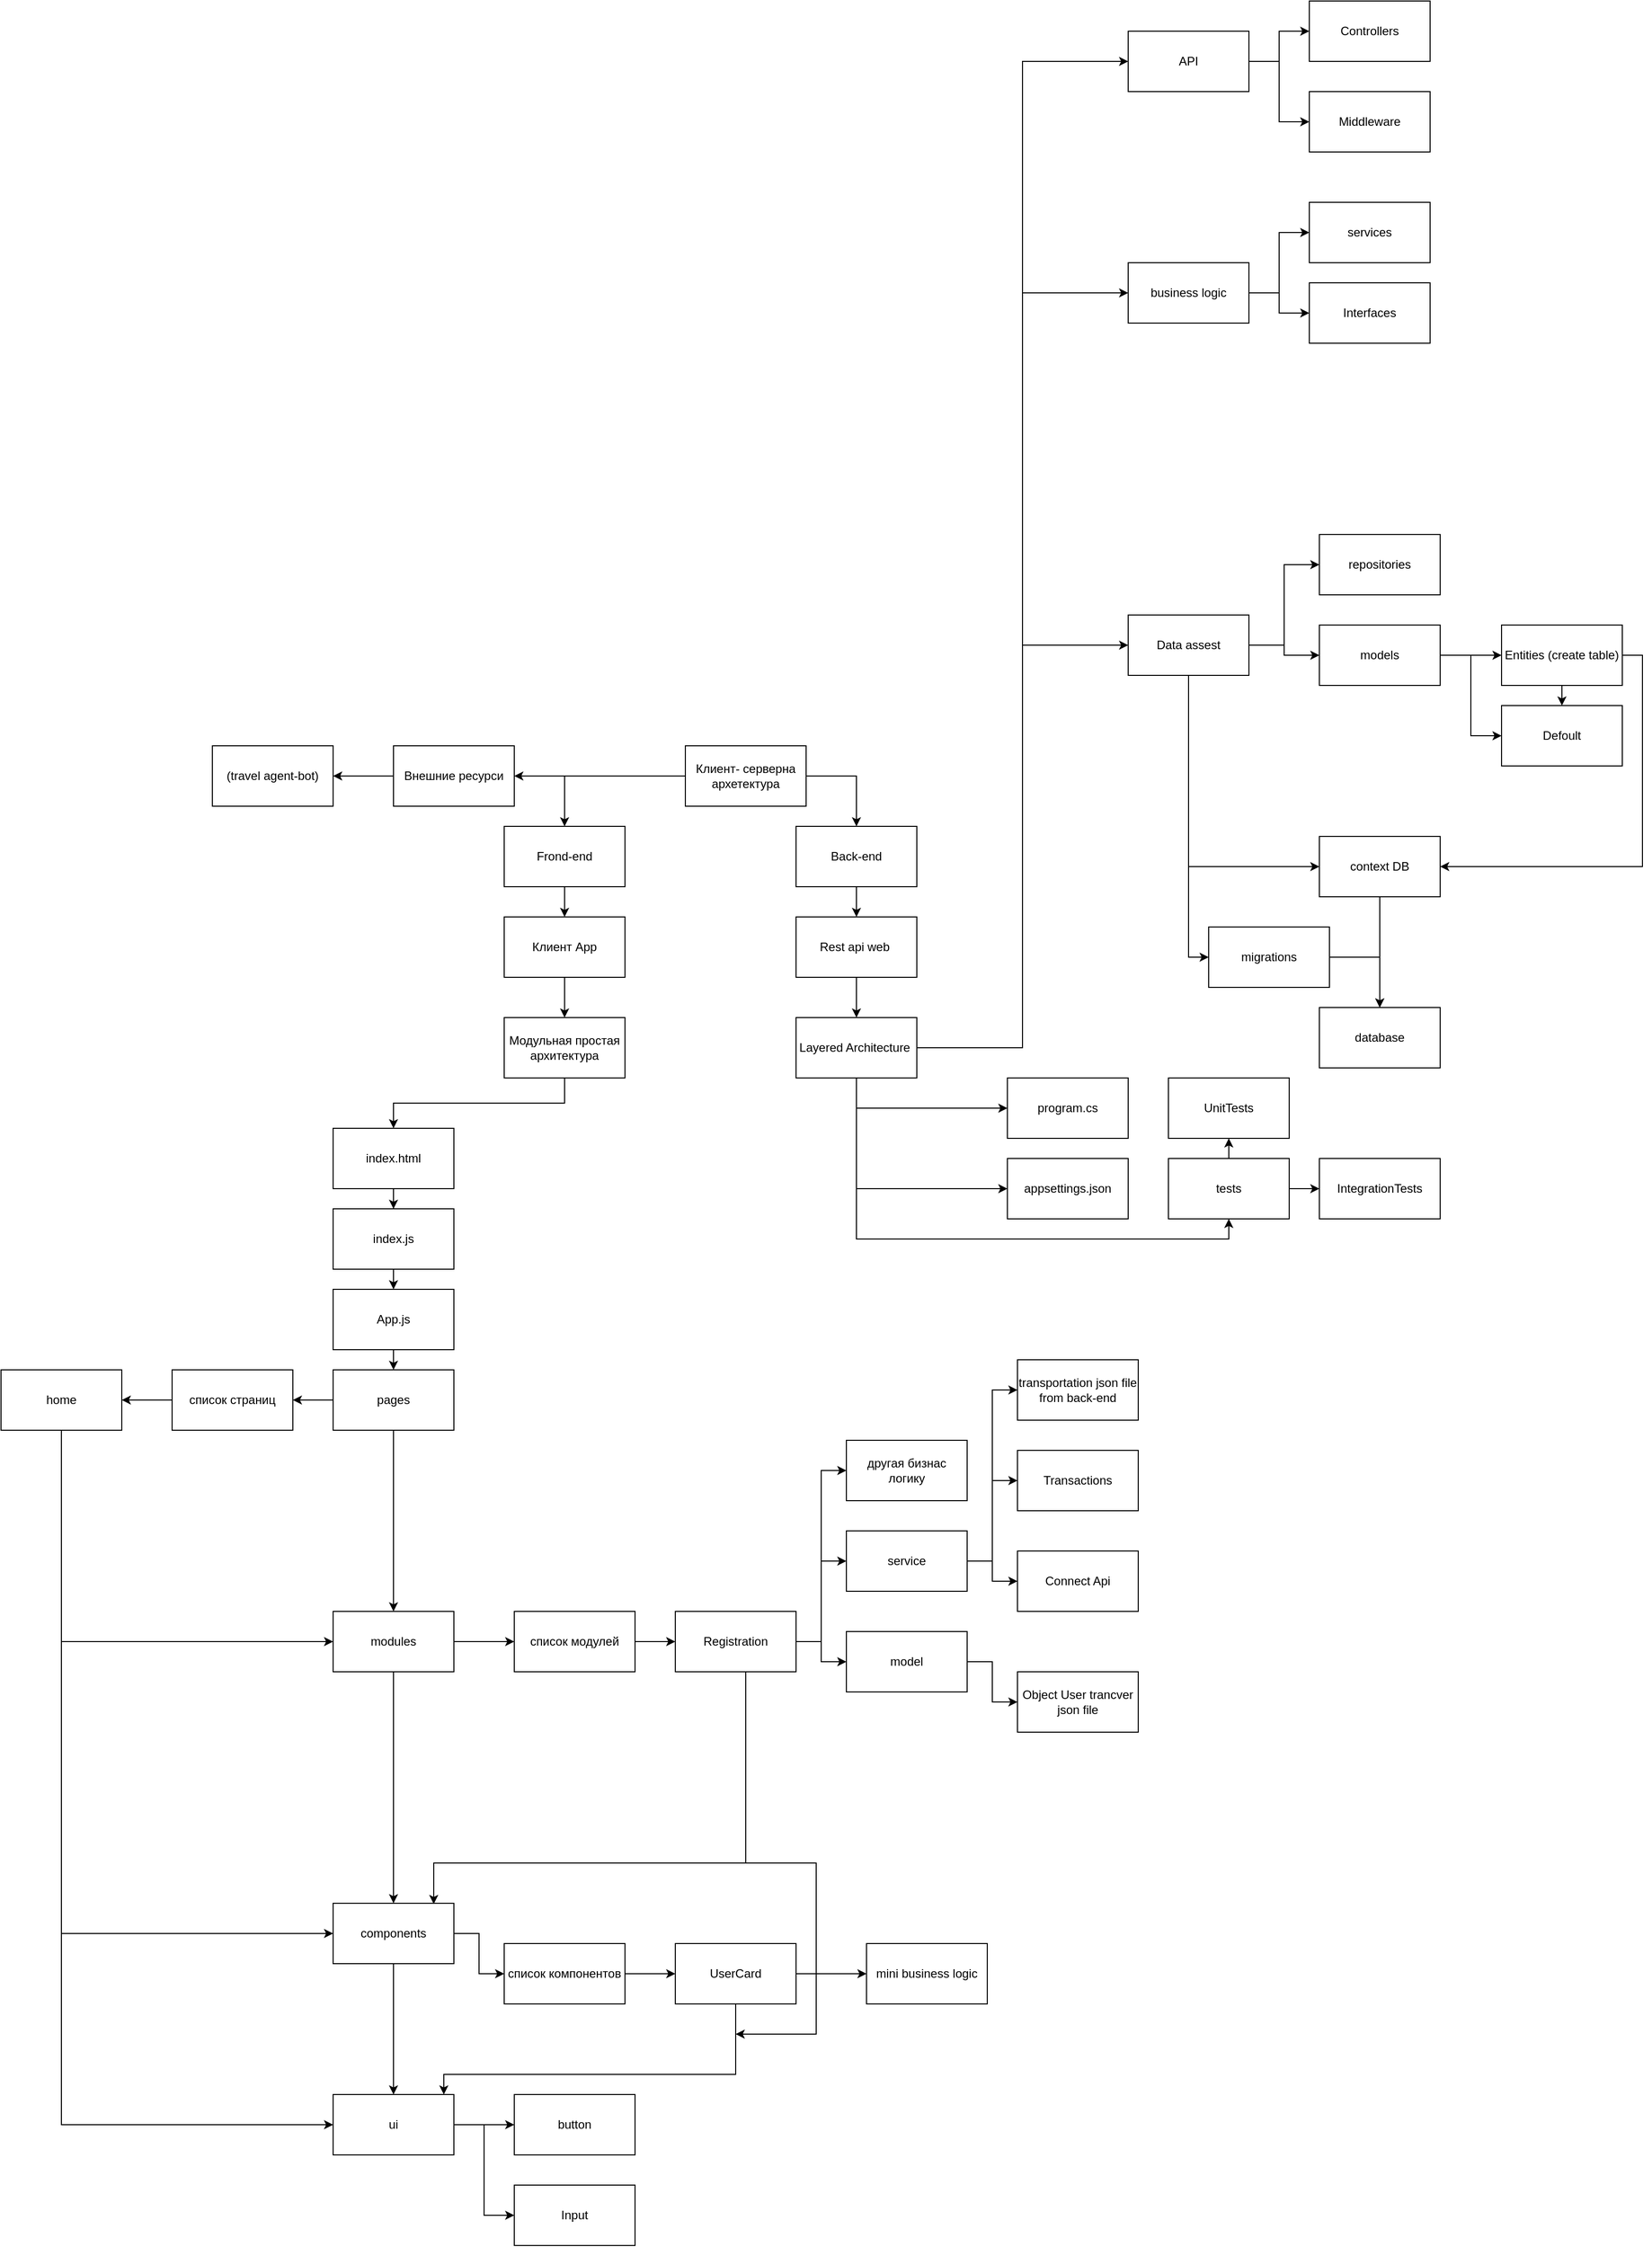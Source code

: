 <mxfile version="27.0.3">
  <diagram name="Страница — 1" id="PVCY0LS5g-dcWNx6X2ie">
    <mxGraphModel dx="2253" dy="1954" grid="1" gridSize="10" guides="1" tooltips="1" connect="1" arrows="1" fold="1" page="1" pageScale="1" pageWidth="827" pageHeight="1169" math="0" shadow="0">
      <root>
        <mxCell id="0" />
        <mxCell id="1" parent="0" />
        <mxCell id="5ihoee1qh7hdA6BE7zUl-5" style="edgeStyle=orthogonalEdgeStyle;rounded=0;orthogonalLoop=1;jettySize=auto;html=1;exitX=1;exitY=0.5;exitDx=0;exitDy=0;" parent="1" source="5ihoee1qh7hdA6BE7zUl-2" target="5ihoee1qh7hdA6BE7zUl-3" edge="1">
          <mxGeometry relative="1" as="geometry" />
        </mxCell>
        <mxCell id="5ihoee1qh7hdA6BE7zUl-8" style="edgeStyle=orthogonalEdgeStyle;rounded=0;orthogonalLoop=1;jettySize=auto;html=1;entryX=0.5;entryY=0;entryDx=0;entryDy=0;" parent="1" source="5ihoee1qh7hdA6BE7zUl-2" target="5ihoee1qh7hdA6BE7zUl-4" edge="1">
          <mxGeometry relative="1" as="geometry">
            <mxPoint x="260" y="160" as="targetPoint" />
          </mxGeometry>
        </mxCell>
        <mxCell id="5ihoee1qh7hdA6BE7zUl-9" style="edgeStyle=orthogonalEdgeStyle;rounded=0;orthogonalLoop=1;jettySize=auto;html=1;" parent="1" source="5ihoee1qh7hdA6BE7zUl-2" edge="1">
          <mxGeometry relative="1" as="geometry">
            <mxPoint x="150" y="110" as="targetPoint" />
          </mxGeometry>
        </mxCell>
        <mxCell id="5ihoee1qh7hdA6BE7zUl-2" value="Клиент- серверна архетектура" style="rounded=0;whiteSpace=wrap;html=1;" parent="1" vertex="1">
          <mxGeometry x="320" y="80" width="120" height="60" as="geometry" />
        </mxCell>
        <mxCell id="5ihoee1qh7hdA6BE7zUl-15" value="" style="edgeStyle=orthogonalEdgeStyle;rounded=0;orthogonalLoop=1;jettySize=auto;html=1;" parent="1" source="5ihoee1qh7hdA6BE7zUl-3" target="5ihoee1qh7hdA6BE7zUl-13" edge="1">
          <mxGeometry relative="1" as="geometry" />
        </mxCell>
        <mxCell id="5ihoee1qh7hdA6BE7zUl-3" value="Back-end" style="rounded=0;whiteSpace=wrap;html=1;" parent="1" vertex="1">
          <mxGeometry x="430" y="160" width="120" height="60" as="geometry" />
        </mxCell>
        <mxCell id="5ihoee1qh7hdA6BE7zUl-21" style="edgeStyle=orthogonalEdgeStyle;rounded=0;orthogonalLoop=1;jettySize=auto;html=1;exitX=0.5;exitY=1;exitDx=0;exitDy=0;entryX=0.5;entryY=0;entryDx=0;entryDy=0;" parent="1" source="5ihoee1qh7hdA6BE7zUl-4" target="5ihoee1qh7hdA6BE7zUl-18" edge="1">
          <mxGeometry relative="1" as="geometry" />
        </mxCell>
        <mxCell id="5ihoee1qh7hdA6BE7zUl-4" value="Frond-end" style="rounded=0;whiteSpace=wrap;html=1;" parent="1" vertex="1">
          <mxGeometry x="140" y="160" width="120" height="60" as="geometry" />
        </mxCell>
        <mxCell id="5ihoee1qh7hdA6BE7zUl-12" style="edgeStyle=orthogonalEdgeStyle;rounded=0;orthogonalLoop=1;jettySize=auto;html=1;entryX=1;entryY=0.5;entryDx=0;entryDy=0;" parent="1" source="5ihoee1qh7hdA6BE7zUl-10" target="5ihoee1qh7hdA6BE7zUl-11" edge="1">
          <mxGeometry relative="1" as="geometry" />
        </mxCell>
        <mxCell id="5ihoee1qh7hdA6BE7zUl-10" value="Внешние ресурси" style="rounded=0;whiteSpace=wrap;html=1;" parent="1" vertex="1">
          <mxGeometry x="30" y="80" width="120" height="60" as="geometry" />
        </mxCell>
        <mxCell id="5ihoee1qh7hdA6BE7zUl-11" value="(travel agent-bot)" style="rounded=0;whiteSpace=wrap;html=1;" parent="1" vertex="1">
          <mxGeometry x="-150" y="80" width="120" height="60" as="geometry" />
        </mxCell>
        <mxCell id="5ihoee1qh7hdA6BE7zUl-17" value="" style="edgeStyle=orthogonalEdgeStyle;rounded=0;orthogonalLoop=1;jettySize=auto;html=1;" parent="1" source="5ihoee1qh7hdA6BE7zUl-13" target="5ihoee1qh7hdA6BE7zUl-16" edge="1">
          <mxGeometry relative="1" as="geometry" />
        </mxCell>
        <mxCell id="5ihoee1qh7hdA6BE7zUl-13" value="&lt;div&gt;&lt;span style=&quot;background-color: transparent; color: light-dark(rgb(0, 0, 0), rgb(255, 255, 255));&quot;&gt;Rest api web&amp;nbsp;&lt;/span&gt;&lt;/div&gt;" style="rounded=0;whiteSpace=wrap;html=1;" parent="1" vertex="1">
          <mxGeometry x="430" y="250" width="120" height="60" as="geometry" />
        </mxCell>
        <mxCell id="5ihoee1qh7hdA6BE7zUl-82" style="edgeStyle=orthogonalEdgeStyle;rounded=0;orthogonalLoop=1;jettySize=auto;html=1;exitX=1;exitY=0.5;exitDx=0;exitDy=0;entryX=0;entryY=0.5;entryDx=0;entryDy=0;" parent="1" source="5ihoee1qh7hdA6BE7zUl-16" target="5ihoee1qh7hdA6BE7zUl-80" edge="1">
          <mxGeometry relative="1" as="geometry" />
        </mxCell>
        <mxCell id="5ihoee1qh7hdA6BE7zUl-89" style="edgeStyle=orthogonalEdgeStyle;rounded=0;orthogonalLoop=1;jettySize=auto;html=1;exitX=1;exitY=0.5;exitDx=0;exitDy=0;entryX=0;entryY=0.5;entryDx=0;entryDy=0;" parent="1" source="5ihoee1qh7hdA6BE7zUl-16" target="5ihoee1qh7hdA6BE7zUl-83" edge="1">
          <mxGeometry relative="1" as="geometry" />
        </mxCell>
        <mxCell id="5ihoee1qh7hdA6BE7zUl-94" style="edgeStyle=orthogonalEdgeStyle;rounded=0;orthogonalLoop=1;jettySize=auto;html=1;exitX=0.5;exitY=1;exitDx=0;exitDy=0;" parent="1" source="5ihoee1qh7hdA6BE7zUl-16" target="5ihoee1qh7hdA6BE7zUl-93" edge="1">
          <mxGeometry relative="1" as="geometry" />
        </mxCell>
        <mxCell id="5ihoee1qh7hdA6BE7zUl-95" style="edgeStyle=orthogonalEdgeStyle;rounded=0;orthogonalLoop=1;jettySize=auto;html=1;exitX=0.5;exitY=1;exitDx=0;exitDy=0;entryX=0;entryY=0.5;entryDx=0;entryDy=0;" parent="1" source="5ihoee1qh7hdA6BE7zUl-16" target="5ihoee1qh7hdA6BE7zUl-92" edge="1">
          <mxGeometry relative="1" as="geometry" />
        </mxCell>
        <mxCell id="5ihoee1qh7hdA6BE7zUl-96" style="edgeStyle=orthogonalEdgeStyle;rounded=0;orthogonalLoop=1;jettySize=auto;html=1;exitX=0.5;exitY=1;exitDx=0;exitDy=0;entryX=0.5;entryY=1;entryDx=0;entryDy=0;" parent="1" source="5ihoee1qh7hdA6BE7zUl-16" target="5ihoee1qh7hdA6BE7zUl-91" edge="1">
          <mxGeometry relative="1" as="geometry" />
        </mxCell>
        <mxCell id="5ihoee1qh7hdA6BE7zUl-104" style="edgeStyle=orthogonalEdgeStyle;rounded=0;orthogonalLoop=1;jettySize=auto;html=1;exitX=1;exitY=0.5;exitDx=0;exitDy=0;entryX=0;entryY=0.5;entryDx=0;entryDy=0;" parent="1" source="5ihoee1qh7hdA6BE7zUl-16" target="5ihoee1qh7hdA6BE7zUl-101" edge="1">
          <mxGeometry relative="1" as="geometry" />
        </mxCell>
        <mxCell id="5ihoee1qh7hdA6BE7zUl-16" value="Layered Architecture&amp;nbsp;" style="rounded=0;whiteSpace=wrap;html=1;" parent="1" vertex="1">
          <mxGeometry x="430" y="350" width="120" height="60" as="geometry" />
        </mxCell>
        <mxCell id="5ihoee1qh7hdA6BE7zUl-20" style="edgeStyle=orthogonalEdgeStyle;rounded=0;orthogonalLoop=1;jettySize=auto;html=1;exitX=0.5;exitY=1;exitDx=0;exitDy=0;" parent="1" source="5ihoee1qh7hdA6BE7zUl-18" target="5ihoee1qh7hdA6BE7zUl-19" edge="1">
          <mxGeometry relative="1" as="geometry" />
        </mxCell>
        <mxCell id="5ihoee1qh7hdA6BE7zUl-18" value="Клиент App" style="rounded=0;whiteSpace=wrap;html=1;" parent="1" vertex="1">
          <mxGeometry x="140" y="250" width="120" height="60" as="geometry" />
        </mxCell>
        <mxCell id="dIhXS1gBtjpZVb1ITh_1-7" style="edgeStyle=orthogonalEdgeStyle;rounded=0;orthogonalLoop=1;jettySize=auto;html=1;exitX=0.5;exitY=1;exitDx=0;exitDy=0;entryX=0.5;entryY=0;entryDx=0;entryDy=0;" edge="1" parent="1" source="5ihoee1qh7hdA6BE7zUl-19" target="dIhXS1gBtjpZVb1ITh_1-3">
          <mxGeometry relative="1" as="geometry" />
        </mxCell>
        <mxCell id="5ihoee1qh7hdA6BE7zUl-19" value="Модульная простая архитектура" style="rounded=0;whiteSpace=wrap;html=1;" parent="1" vertex="1">
          <mxGeometry x="140" y="350" width="120" height="60" as="geometry" />
        </mxCell>
        <mxCell id="5ihoee1qh7hdA6BE7zUl-29" style="edgeStyle=orthogonalEdgeStyle;rounded=0;orthogonalLoop=1;jettySize=auto;html=1;exitX=0.5;exitY=1;exitDx=0;exitDy=0;entryX=0.5;entryY=0;entryDx=0;entryDy=0;" parent="1" source="5ihoee1qh7hdA6BE7zUl-22" target="5ihoee1qh7hdA6BE7zUl-23" edge="1">
          <mxGeometry relative="1" as="geometry" />
        </mxCell>
        <mxCell id="5ihoee1qh7hdA6BE7zUl-74" style="edgeStyle=orthogonalEdgeStyle;rounded=0;orthogonalLoop=1;jettySize=auto;html=1;exitX=0;exitY=0.5;exitDx=0;exitDy=0;entryX=1;entryY=0.5;entryDx=0;entryDy=0;" parent="1" source="5ihoee1qh7hdA6BE7zUl-22" target="5ihoee1qh7hdA6BE7zUl-73" edge="1">
          <mxGeometry relative="1" as="geometry" />
        </mxCell>
        <mxCell id="5ihoee1qh7hdA6BE7zUl-22" value="pages" style="rounded=0;whiteSpace=wrap;html=1;" parent="1" vertex="1">
          <mxGeometry x="-30" y="700" width="120" height="60" as="geometry" />
        </mxCell>
        <mxCell id="5ihoee1qh7hdA6BE7zUl-30" style="edgeStyle=orthogonalEdgeStyle;rounded=0;orthogonalLoop=1;jettySize=auto;html=1;exitX=0.5;exitY=1;exitDx=0;exitDy=0;entryX=0.5;entryY=0;entryDx=0;entryDy=0;" parent="1" source="5ihoee1qh7hdA6BE7zUl-23" target="5ihoee1qh7hdA6BE7zUl-24" edge="1">
          <mxGeometry relative="1" as="geometry" />
        </mxCell>
        <mxCell id="5ihoee1qh7hdA6BE7zUl-43" style="edgeStyle=orthogonalEdgeStyle;rounded=0;orthogonalLoop=1;jettySize=auto;html=1;exitX=1;exitY=0.5;exitDx=0;exitDy=0;entryX=0;entryY=0.5;entryDx=0;entryDy=0;" parent="1" source="5ihoee1qh7hdA6BE7zUl-23" target="5ihoee1qh7hdA6BE7zUl-40" edge="1">
          <mxGeometry relative="1" as="geometry" />
        </mxCell>
        <mxCell id="5ihoee1qh7hdA6BE7zUl-23" value="modules" style="rounded=0;whiteSpace=wrap;html=1;" parent="1" vertex="1">
          <mxGeometry x="-30" y="940" width="120" height="60" as="geometry" />
        </mxCell>
        <mxCell id="5ihoee1qh7hdA6BE7zUl-31" style="edgeStyle=orthogonalEdgeStyle;rounded=0;orthogonalLoop=1;jettySize=auto;html=1;exitX=0.5;exitY=1;exitDx=0;exitDy=0;entryX=0.5;entryY=0;entryDx=0;entryDy=0;" parent="1" source="5ihoee1qh7hdA6BE7zUl-24" target="5ihoee1qh7hdA6BE7zUl-25" edge="1">
          <mxGeometry relative="1" as="geometry" />
        </mxCell>
        <mxCell id="5ihoee1qh7hdA6BE7zUl-66" style="edgeStyle=orthogonalEdgeStyle;rounded=0;orthogonalLoop=1;jettySize=auto;html=1;entryX=0;entryY=0.5;entryDx=0;entryDy=0;" parent="1" source="5ihoee1qh7hdA6BE7zUl-24" target="5ihoee1qh7hdA6BE7zUl-65" edge="1">
          <mxGeometry relative="1" as="geometry" />
        </mxCell>
        <mxCell id="5ihoee1qh7hdA6BE7zUl-24" value="components" style="rounded=0;whiteSpace=wrap;html=1;" parent="1" vertex="1">
          <mxGeometry x="-30" y="1230" width="120" height="60" as="geometry" />
        </mxCell>
        <mxCell id="5ihoee1qh7hdA6BE7zUl-34" style="edgeStyle=orthogonalEdgeStyle;rounded=0;orthogonalLoop=1;jettySize=auto;html=1;exitX=1;exitY=0.5;exitDx=0;exitDy=0;" parent="1" source="5ihoee1qh7hdA6BE7zUl-25" target="5ihoee1qh7hdA6BE7zUl-32" edge="1">
          <mxGeometry relative="1" as="geometry" />
        </mxCell>
        <mxCell id="5ihoee1qh7hdA6BE7zUl-35" style="edgeStyle=orthogonalEdgeStyle;rounded=0;orthogonalLoop=1;jettySize=auto;html=1;exitX=1;exitY=0.5;exitDx=0;exitDy=0;entryX=0;entryY=0.5;entryDx=0;entryDy=0;" parent="1" source="5ihoee1qh7hdA6BE7zUl-25" target="5ihoee1qh7hdA6BE7zUl-33" edge="1">
          <mxGeometry relative="1" as="geometry" />
        </mxCell>
        <mxCell id="5ihoee1qh7hdA6BE7zUl-25" value="ui" style="rounded=0;whiteSpace=wrap;html=1;" parent="1" vertex="1">
          <mxGeometry x="-30" y="1420" width="120" height="60" as="geometry" />
        </mxCell>
        <mxCell id="5ihoee1qh7hdA6BE7zUl-32" value="button" style="rounded=0;whiteSpace=wrap;html=1;" parent="1" vertex="1">
          <mxGeometry x="150" y="1420" width="120" height="60" as="geometry" />
        </mxCell>
        <mxCell id="5ihoee1qh7hdA6BE7zUl-33" value="Input" style="rounded=0;whiteSpace=wrap;html=1;" parent="1" vertex="1">
          <mxGeometry x="150" y="1510" width="120" height="60" as="geometry" />
        </mxCell>
        <mxCell id="5ihoee1qh7hdA6BE7zUl-61" style="edgeStyle=orthogonalEdgeStyle;rounded=0;orthogonalLoop=1;jettySize=auto;html=1;" parent="1" source="5ihoee1qh7hdA6BE7zUl-36" target="5ihoee1qh7hdA6BE7zUl-25" edge="1">
          <mxGeometry relative="1" as="geometry">
            <mxPoint x="110" y="1430" as="targetPoint" />
            <Array as="points">
              <mxPoint x="370" y="1400" />
              <mxPoint x="80" y="1400" />
            </Array>
          </mxGeometry>
        </mxCell>
        <mxCell id="5ihoee1qh7hdA6BE7zUl-64" style="edgeStyle=orthogonalEdgeStyle;rounded=0;orthogonalLoop=1;jettySize=auto;html=1;exitX=1;exitY=0.5;exitDx=0;exitDy=0;entryX=0;entryY=0.5;entryDx=0;entryDy=0;" parent="1" source="5ihoee1qh7hdA6BE7zUl-36" target="5ihoee1qh7hdA6BE7zUl-63" edge="1">
          <mxGeometry relative="1" as="geometry" />
        </mxCell>
        <mxCell id="5ihoee1qh7hdA6BE7zUl-36" value="UserCard" style="rounded=0;whiteSpace=wrap;html=1;" parent="1" vertex="1">
          <mxGeometry x="310" y="1270" width="120" height="60" as="geometry" />
        </mxCell>
        <mxCell id="5ihoee1qh7hdA6BE7zUl-42" style="edgeStyle=orthogonalEdgeStyle;rounded=0;orthogonalLoop=1;jettySize=auto;html=1;exitX=1;exitY=0.5;exitDx=0;exitDy=0;" parent="1" source="5ihoee1qh7hdA6BE7zUl-40" target="5ihoee1qh7hdA6BE7zUl-41" edge="1">
          <mxGeometry relative="1" as="geometry" />
        </mxCell>
        <mxCell id="5ihoee1qh7hdA6BE7zUl-40" value="список модулей" style="rounded=0;whiteSpace=wrap;html=1;" parent="1" vertex="1">
          <mxGeometry x="150" y="940" width="120" height="60" as="geometry" />
        </mxCell>
        <mxCell id="5ihoee1qh7hdA6BE7zUl-46" style="edgeStyle=orthogonalEdgeStyle;rounded=0;orthogonalLoop=1;jettySize=auto;html=1;exitX=1;exitY=0.5;exitDx=0;exitDy=0;" parent="1" source="5ihoee1qh7hdA6BE7zUl-41" target="5ihoee1qh7hdA6BE7zUl-44" edge="1">
          <mxGeometry relative="1" as="geometry" />
        </mxCell>
        <mxCell id="5ihoee1qh7hdA6BE7zUl-47" style="edgeStyle=orthogonalEdgeStyle;rounded=0;orthogonalLoop=1;jettySize=auto;html=1;exitX=1;exitY=0.5;exitDx=0;exitDy=0;entryX=0;entryY=0.5;entryDx=0;entryDy=0;" parent="1" source="5ihoee1qh7hdA6BE7zUl-41" target="5ihoee1qh7hdA6BE7zUl-45" edge="1">
          <mxGeometry relative="1" as="geometry" />
        </mxCell>
        <mxCell id="5ihoee1qh7hdA6BE7zUl-70" style="edgeStyle=orthogonalEdgeStyle;rounded=0;orthogonalLoop=1;jettySize=auto;html=1;" parent="1" source="5ihoee1qh7hdA6BE7zUl-41" edge="1">
          <mxGeometry relative="1" as="geometry">
            <mxPoint x="370" y="1360" as="targetPoint" />
            <Array as="points">
              <mxPoint x="380" y="1190" />
              <mxPoint x="450" y="1190" />
              <mxPoint x="450" y="1360" />
            </Array>
          </mxGeometry>
        </mxCell>
        <mxCell id="5ihoee1qh7hdA6BE7zUl-72" style="edgeStyle=orthogonalEdgeStyle;rounded=0;orthogonalLoop=1;jettySize=auto;html=1;exitX=1;exitY=0.5;exitDx=0;exitDy=0;entryX=0;entryY=0.5;entryDx=0;entryDy=0;" parent="1" source="5ihoee1qh7hdA6BE7zUl-41" target="5ihoee1qh7hdA6BE7zUl-71" edge="1">
          <mxGeometry relative="1" as="geometry" />
        </mxCell>
        <mxCell id="5ihoee1qh7hdA6BE7zUl-41" value="Registration" style="rounded=0;whiteSpace=wrap;html=1;" parent="1" vertex="1">
          <mxGeometry x="310" y="940" width="120" height="60" as="geometry" />
        </mxCell>
        <mxCell id="5ihoee1qh7hdA6BE7zUl-51" style="edgeStyle=orthogonalEdgeStyle;rounded=0;orthogonalLoop=1;jettySize=auto;html=1;exitX=1;exitY=0.5;exitDx=0;exitDy=0;entryX=0;entryY=0.5;entryDx=0;entryDy=0;" parent="1" source="5ihoee1qh7hdA6BE7zUl-44" target="5ihoee1qh7hdA6BE7zUl-49" edge="1">
          <mxGeometry relative="1" as="geometry" />
        </mxCell>
        <mxCell id="5ihoee1qh7hdA6BE7zUl-44" value="model" style="rounded=0;whiteSpace=wrap;html=1;" parent="1" vertex="1">
          <mxGeometry x="480" y="960" width="120" height="60" as="geometry" />
        </mxCell>
        <mxCell id="5ihoee1qh7hdA6BE7zUl-55" style="edgeStyle=orthogonalEdgeStyle;rounded=0;orthogonalLoop=1;jettySize=auto;html=1;exitX=1;exitY=0.5;exitDx=0;exitDy=0;" parent="1" source="5ihoee1qh7hdA6BE7zUl-45" target="5ihoee1qh7hdA6BE7zUl-53" edge="1">
          <mxGeometry relative="1" as="geometry" />
        </mxCell>
        <mxCell id="5ihoee1qh7hdA6BE7zUl-56" style="edgeStyle=orthogonalEdgeStyle;rounded=0;orthogonalLoop=1;jettySize=auto;html=1;exitX=1;exitY=0.5;exitDx=0;exitDy=0;entryX=0;entryY=0.5;entryDx=0;entryDy=0;" parent="1" source="5ihoee1qh7hdA6BE7zUl-45" target="5ihoee1qh7hdA6BE7zUl-54" edge="1">
          <mxGeometry relative="1" as="geometry" />
        </mxCell>
        <mxCell id="5ihoee1qh7hdA6BE7zUl-58" style="edgeStyle=orthogonalEdgeStyle;rounded=0;orthogonalLoop=1;jettySize=auto;html=1;exitX=1;exitY=0.5;exitDx=0;exitDy=0;entryX=0;entryY=0.5;entryDx=0;entryDy=0;" parent="1" source="5ihoee1qh7hdA6BE7zUl-45" target="5ihoee1qh7hdA6BE7zUl-57" edge="1">
          <mxGeometry relative="1" as="geometry" />
        </mxCell>
        <mxCell id="5ihoee1qh7hdA6BE7zUl-45" value="service" style="rounded=0;whiteSpace=wrap;html=1;" parent="1" vertex="1">
          <mxGeometry x="480" y="860" width="120" height="60" as="geometry" />
        </mxCell>
        <mxCell id="5ihoee1qh7hdA6BE7zUl-49" value="Object User trancver json file" style="rounded=0;whiteSpace=wrap;html=1;" parent="1" vertex="1">
          <mxGeometry x="650" y="1000" width="120" height="60" as="geometry" />
        </mxCell>
        <mxCell id="5ihoee1qh7hdA6BE7zUl-53" value="Connect Api" style="rounded=0;whiteSpace=wrap;html=1;" parent="1" vertex="1">
          <mxGeometry x="650" y="880" width="120" height="60" as="geometry" />
        </mxCell>
        <mxCell id="5ihoee1qh7hdA6BE7zUl-54" value="Transactions" style="rounded=0;whiteSpace=wrap;html=1;" parent="1" vertex="1">
          <mxGeometry x="650" y="780" width="120" height="60" as="geometry" />
        </mxCell>
        <mxCell id="5ihoee1qh7hdA6BE7zUl-57" value="transportation json file from back-end" style="rounded=0;whiteSpace=wrap;html=1;" parent="1" vertex="1">
          <mxGeometry x="650" y="690" width="120" height="60" as="geometry" />
        </mxCell>
        <mxCell id="5ihoee1qh7hdA6BE7zUl-63" value="mini business logic" style="rounded=0;whiteSpace=wrap;html=1;" parent="1" vertex="1">
          <mxGeometry x="500" y="1270" width="120" height="60" as="geometry" />
        </mxCell>
        <mxCell id="5ihoee1qh7hdA6BE7zUl-67" style="edgeStyle=orthogonalEdgeStyle;rounded=0;orthogonalLoop=1;jettySize=auto;html=1;exitX=1;exitY=0.5;exitDx=0;exitDy=0;entryX=0;entryY=0.5;entryDx=0;entryDy=0;" parent="1" source="5ihoee1qh7hdA6BE7zUl-65" target="5ihoee1qh7hdA6BE7zUl-36" edge="1">
          <mxGeometry relative="1" as="geometry" />
        </mxCell>
        <mxCell id="5ihoee1qh7hdA6BE7zUl-65" value="список компонентов" style="rounded=0;whiteSpace=wrap;html=1;" parent="1" vertex="1">
          <mxGeometry x="140" y="1270" width="120" height="60" as="geometry" />
        </mxCell>
        <mxCell id="5ihoee1qh7hdA6BE7zUl-68" style="edgeStyle=orthogonalEdgeStyle;rounded=0;orthogonalLoop=1;jettySize=auto;html=1;entryX=0.833;entryY=0.012;entryDx=0;entryDy=0;entryPerimeter=0;" parent="1" source="5ihoee1qh7hdA6BE7zUl-41" target="5ihoee1qh7hdA6BE7zUl-24" edge="1">
          <mxGeometry relative="1" as="geometry">
            <Array as="points">
              <mxPoint x="380" y="1190" />
              <mxPoint x="70" y="1190" />
            </Array>
          </mxGeometry>
        </mxCell>
        <mxCell id="5ihoee1qh7hdA6BE7zUl-71" value="другая бизнас логику" style="rounded=0;whiteSpace=wrap;html=1;" parent="1" vertex="1">
          <mxGeometry x="480" y="770" width="120" height="60" as="geometry" />
        </mxCell>
        <mxCell id="5ihoee1qh7hdA6BE7zUl-76" style="edgeStyle=orthogonalEdgeStyle;rounded=0;orthogonalLoop=1;jettySize=auto;html=1;exitX=0;exitY=0.5;exitDx=0;exitDy=0;entryX=1;entryY=0.5;entryDx=0;entryDy=0;" parent="1" source="5ihoee1qh7hdA6BE7zUl-73" target="5ihoee1qh7hdA6BE7zUl-75" edge="1">
          <mxGeometry relative="1" as="geometry" />
        </mxCell>
        <mxCell id="5ihoee1qh7hdA6BE7zUl-73" value="список страниц" style="rounded=0;whiteSpace=wrap;html=1;" parent="1" vertex="1">
          <mxGeometry x="-190" y="700" width="120" height="60" as="geometry" />
        </mxCell>
        <mxCell id="5ihoee1qh7hdA6BE7zUl-77" style="edgeStyle=orthogonalEdgeStyle;rounded=0;orthogonalLoop=1;jettySize=auto;html=1;exitX=0.5;exitY=1;exitDx=0;exitDy=0;entryX=0;entryY=0.5;entryDx=0;entryDy=0;" parent="1" source="5ihoee1qh7hdA6BE7zUl-75" target="5ihoee1qh7hdA6BE7zUl-23" edge="1">
          <mxGeometry relative="1" as="geometry" />
        </mxCell>
        <mxCell id="5ihoee1qh7hdA6BE7zUl-78" style="edgeStyle=orthogonalEdgeStyle;rounded=0;orthogonalLoop=1;jettySize=auto;html=1;exitX=0.5;exitY=1;exitDx=0;exitDy=0;entryX=0;entryY=0.5;entryDx=0;entryDy=0;" parent="1" source="5ihoee1qh7hdA6BE7zUl-75" target="5ihoee1qh7hdA6BE7zUl-24" edge="1">
          <mxGeometry relative="1" as="geometry" />
        </mxCell>
        <mxCell id="5ihoee1qh7hdA6BE7zUl-79" style="edgeStyle=orthogonalEdgeStyle;rounded=0;orthogonalLoop=1;jettySize=auto;html=1;exitX=0.5;exitY=1;exitDx=0;exitDy=0;entryX=0;entryY=0.5;entryDx=0;entryDy=0;" parent="1" source="5ihoee1qh7hdA6BE7zUl-75" target="5ihoee1qh7hdA6BE7zUl-25" edge="1">
          <mxGeometry relative="1" as="geometry" />
        </mxCell>
        <mxCell id="5ihoee1qh7hdA6BE7zUl-75" value="home" style="rounded=0;whiteSpace=wrap;html=1;" parent="1" vertex="1">
          <mxGeometry x="-360" y="700" width="120" height="60" as="geometry" />
        </mxCell>
        <mxCell id="5ihoee1qh7hdA6BE7zUl-86" style="edgeStyle=orthogonalEdgeStyle;rounded=0;orthogonalLoop=1;jettySize=auto;html=1;exitX=1;exitY=0.5;exitDx=0;exitDy=0;entryX=0;entryY=0.5;entryDx=0;entryDy=0;" parent="1" source="5ihoee1qh7hdA6BE7zUl-80" target="5ihoee1qh7hdA6BE7zUl-85" edge="1">
          <mxGeometry relative="1" as="geometry" />
        </mxCell>
        <mxCell id="5ihoee1qh7hdA6BE7zUl-87" style="edgeStyle=orthogonalEdgeStyle;rounded=0;orthogonalLoop=1;jettySize=auto;html=1;exitX=1;exitY=0.5;exitDx=0;exitDy=0;entryX=0;entryY=0.5;entryDx=0;entryDy=0;" parent="1" source="5ihoee1qh7hdA6BE7zUl-80" target="5ihoee1qh7hdA6BE7zUl-84" edge="1">
          <mxGeometry relative="1" as="geometry" />
        </mxCell>
        <mxCell id="5ihoee1qh7hdA6BE7zUl-80" value="API" style="rounded=0;whiteSpace=wrap;html=1;" parent="1" vertex="1">
          <mxGeometry x="760" y="-630" width="120" height="60" as="geometry" />
        </mxCell>
        <mxCell id="5ihoee1qh7hdA6BE7zUl-103" style="edgeStyle=orthogonalEdgeStyle;rounded=0;orthogonalLoop=1;jettySize=auto;html=1;exitX=1;exitY=0.5;exitDx=0;exitDy=0;entryX=0;entryY=0.5;entryDx=0;entryDy=0;" parent="1" source="5ihoee1qh7hdA6BE7zUl-83" target="5ihoee1qh7hdA6BE7zUl-102" edge="1">
          <mxGeometry relative="1" as="geometry" />
        </mxCell>
        <mxCell id="5ihoee1qh7hdA6BE7zUl-124" style="edgeStyle=orthogonalEdgeStyle;rounded=0;orthogonalLoop=1;jettySize=auto;html=1;exitX=1;exitY=0.5;exitDx=0;exitDy=0;entryX=0;entryY=0.5;entryDx=0;entryDy=0;" parent="1" source="5ihoee1qh7hdA6BE7zUl-83" target="5ihoee1qh7hdA6BE7zUl-123" edge="1">
          <mxGeometry relative="1" as="geometry" />
        </mxCell>
        <mxCell id="5ihoee1qh7hdA6BE7zUl-83" value="business logic" style="rounded=0;whiteSpace=wrap;html=1;" parent="1" vertex="1">
          <mxGeometry x="760" y="-400" width="120" height="60" as="geometry" />
        </mxCell>
        <mxCell id="5ihoee1qh7hdA6BE7zUl-84" value="Controllers" style="rounded=0;whiteSpace=wrap;html=1;" parent="1" vertex="1">
          <mxGeometry x="940" y="-660" width="120" height="60" as="geometry" />
        </mxCell>
        <mxCell id="5ihoee1qh7hdA6BE7zUl-85" value="Middleware" style="rounded=0;whiteSpace=wrap;html=1;" parent="1" vertex="1">
          <mxGeometry x="940" y="-570" width="120" height="60" as="geometry" />
        </mxCell>
        <mxCell id="5ihoee1qh7hdA6BE7zUl-98" style="edgeStyle=orthogonalEdgeStyle;rounded=0;orthogonalLoop=1;jettySize=auto;html=1;exitX=0.5;exitY=0;exitDx=0;exitDy=0;entryX=0.5;entryY=1;entryDx=0;entryDy=0;" parent="1" source="5ihoee1qh7hdA6BE7zUl-91" target="5ihoee1qh7hdA6BE7zUl-97" edge="1">
          <mxGeometry relative="1" as="geometry" />
        </mxCell>
        <mxCell id="5ihoee1qh7hdA6BE7zUl-100" style="edgeStyle=orthogonalEdgeStyle;rounded=0;orthogonalLoop=1;jettySize=auto;html=1;exitX=1;exitY=0.5;exitDx=0;exitDy=0;entryX=0;entryY=0.5;entryDx=0;entryDy=0;" parent="1" source="5ihoee1qh7hdA6BE7zUl-91" target="5ihoee1qh7hdA6BE7zUl-99" edge="1">
          <mxGeometry relative="1" as="geometry" />
        </mxCell>
        <mxCell id="5ihoee1qh7hdA6BE7zUl-91" value="tests" style="rounded=0;whiteSpace=wrap;html=1;" parent="1" vertex="1">
          <mxGeometry x="800" y="490" width="120" height="60" as="geometry" />
        </mxCell>
        <mxCell id="5ihoee1qh7hdA6BE7zUl-92" value="appsettings.json" style="rounded=0;whiteSpace=wrap;html=1;" parent="1" vertex="1">
          <mxGeometry x="640" y="490" width="120" height="60" as="geometry" />
        </mxCell>
        <mxCell id="5ihoee1qh7hdA6BE7zUl-93" value="program.cs" style="rounded=0;whiteSpace=wrap;html=1;" parent="1" vertex="1">
          <mxGeometry x="640" y="410" width="120" height="60" as="geometry" />
        </mxCell>
        <mxCell id="5ihoee1qh7hdA6BE7zUl-97" value="UnitTests" style="rounded=0;whiteSpace=wrap;html=1;" parent="1" vertex="1">
          <mxGeometry x="800" y="410" width="120" height="60" as="geometry" />
        </mxCell>
        <mxCell id="5ihoee1qh7hdA6BE7zUl-99" value="IntegrationTests" style="rounded=0;whiteSpace=wrap;html=1;" parent="1" vertex="1">
          <mxGeometry x="950" y="490" width="120" height="60" as="geometry" />
        </mxCell>
        <mxCell id="5ihoee1qh7hdA6BE7zUl-107" style="edgeStyle=orthogonalEdgeStyle;rounded=0;orthogonalLoop=1;jettySize=auto;html=1;exitX=1;exitY=0.5;exitDx=0;exitDy=0;entryX=0;entryY=0.5;entryDx=0;entryDy=0;" parent="1" source="5ihoee1qh7hdA6BE7zUl-101" target="5ihoee1qh7hdA6BE7zUl-105" edge="1">
          <mxGeometry relative="1" as="geometry" />
        </mxCell>
        <mxCell id="5ihoee1qh7hdA6BE7zUl-108" style="edgeStyle=orthogonalEdgeStyle;rounded=0;orthogonalLoop=1;jettySize=auto;html=1;exitX=1;exitY=0.5;exitDx=0;exitDy=0;" parent="1" source="5ihoee1qh7hdA6BE7zUl-101" target="5ihoee1qh7hdA6BE7zUl-106" edge="1">
          <mxGeometry relative="1" as="geometry" />
        </mxCell>
        <mxCell id="5ihoee1qh7hdA6BE7zUl-115" style="edgeStyle=orthogonalEdgeStyle;rounded=0;orthogonalLoop=1;jettySize=auto;html=1;exitX=0.5;exitY=1;exitDx=0;exitDy=0;entryX=0;entryY=0.5;entryDx=0;entryDy=0;" parent="1" source="5ihoee1qh7hdA6BE7zUl-101" target="5ihoee1qh7hdA6BE7zUl-113" edge="1">
          <mxGeometry relative="1" as="geometry" />
        </mxCell>
        <mxCell id="5ihoee1qh7hdA6BE7zUl-116" style="edgeStyle=orthogonalEdgeStyle;rounded=0;orthogonalLoop=1;jettySize=auto;html=1;exitX=0.5;exitY=1;exitDx=0;exitDy=0;entryX=0;entryY=0.5;entryDx=0;entryDy=0;" parent="1" source="5ihoee1qh7hdA6BE7zUl-101" target="5ihoee1qh7hdA6BE7zUl-114" edge="1">
          <mxGeometry relative="1" as="geometry" />
        </mxCell>
        <mxCell id="5ihoee1qh7hdA6BE7zUl-101" value="Data assest" style="rounded=0;whiteSpace=wrap;html=1;" parent="1" vertex="1">
          <mxGeometry x="760" y="-50" width="120" height="60" as="geometry" />
        </mxCell>
        <mxCell id="5ihoee1qh7hdA6BE7zUl-102" value="services" style="rounded=0;whiteSpace=wrap;html=1;" parent="1" vertex="1">
          <mxGeometry x="940" y="-460" width="120" height="60" as="geometry" />
        </mxCell>
        <mxCell id="5ihoee1qh7hdA6BE7zUl-105" value="repositories" style="rounded=0;whiteSpace=wrap;html=1;" parent="1" vertex="1">
          <mxGeometry x="950" y="-130" width="120" height="60" as="geometry" />
        </mxCell>
        <mxCell id="5ihoee1qh7hdA6BE7zUl-111" style="edgeStyle=orthogonalEdgeStyle;rounded=0;orthogonalLoop=1;jettySize=auto;html=1;exitX=1;exitY=0.5;exitDx=0;exitDy=0;entryX=0;entryY=0.5;entryDx=0;entryDy=0;" parent="1" source="5ihoee1qh7hdA6BE7zUl-106" target="5ihoee1qh7hdA6BE7zUl-109" edge="1">
          <mxGeometry relative="1" as="geometry" />
        </mxCell>
        <mxCell id="5ihoee1qh7hdA6BE7zUl-112" style="edgeStyle=orthogonalEdgeStyle;rounded=0;orthogonalLoop=1;jettySize=auto;html=1;exitX=1;exitY=0.5;exitDx=0;exitDy=0;entryX=0;entryY=0.5;entryDx=0;entryDy=0;" parent="1" source="5ihoee1qh7hdA6BE7zUl-106" target="5ihoee1qh7hdA6BE7zUl-110" edge="1">
          <mxGeometry relative="1" as="geometry" />
        </mxCell>
        <mxCell id="5ihoee1qh7hdA6BE7zUl-106" value="models" style="rounded=0;whiteSpace=wrap;html=1;" parent="1" vertex="1">
          <mxGeometry x="950" y="-40" width="120" height="60" as="geometry" />
        </mxCell>
        <mxCell id="5ihoee1qh7hdA6BE7zUl-121" style="edgeStyle=orthogonalEdgeStyle;rounded=0;orthogonalLoop=1;jettySize=auto;html=1;exitX=1;exitY=0.5;exitDx=0;exitDy=0;entryX=1;entryY=0.5;entryDx=0;entryDy=0;" parent="1" source="5ihoee1qh7hdA6BE7zUl-109" target="5ihoee1qh7hdA6BE7zUl-113" edge="1">
          <mxGeometry relative="1" as="geometry" />
        </mxCell>
        <mxCell id="5ihoee1qh7hdA6BE7zUl-122" style="edgeStyle=orthogonalEdgeStyle;rounded=0;orthogonalLoop=1;jettySize=auto;html=1;exitX=0.5;exitY=1;exitDx=0;exitDy=0;entryX=0.5;entryY=0;entryDx=0;entryDy=0;" parent="1" source="5ihoee1qh7hdA6BE7zUl-109" target="5ihoee1qh7hdA6BE7zUl-110" edge="1">
          <mxGeometry relative="1" as="geometry" />
        </mxCell>
        <mxCell id="5ihoee1qh7hdA6BE7zUl-109" value="Entities (create table)" style="rounded=0;whiteSpace=wrap;html=1;" parent="1" vertex="1">
          <mxGeometry x="1131" y="-40" width="120" height="60" as="geometry" />
        </mxCell>
        <mxCell id="5ihoee1qh7hdA6BE7zUl-110" value="Defoult" style="rounded=0;whiteSpace=wrap;html=1;" parent="1" vertex="1">
          <mxGeometry x="1131" y="40" width="120" height="60" as="geometry" />
        </mxCell>
        <mxCell id="5ihoee1qh7hdA6BE7zUl-119" style="edgeStyle=orthogonalEdgeStyle;rounded=0;orthogonalLoop=1;jettySize=auto;html=1;exitX=0.5;exitY=1;exitDx=0;exitDy=0;entryX=0.5;entryY=0;entryDx=0;entryDy=0;" parent="1" source="5ihoee1qh7hdA6BE7zUl-113" target="5ihoee1qh7hdA6BE7zUl-118" edge="1">
          <mxGeometry relative="1" as="geometry" />
        </mxCell>
        <mxCell id="5ihoee1qh7hdA6BE7zUl-113" value="context DB" style="rounded=0;whiteSpace=wrap;html=1;" parent="1" vertex="1">
          <mxGeometry x="950" y="170" width="120" height="60" as="geometry" />
        </mxCell>
        <mxCell id="5ihoee1qh7hdA6BE7zUl-120" style="edgeStyle=orthogonalEdgeStyle;rounded=0;orthogonalLoop=1;jettySize=auto;html=1;exitX=1;exitY=0.5;exitDx=0;exitDy=0;" parent="1" source="5ihoee1qh7hdA6BE7zUl-114" target="5ihoee1qh7hdA6BE7zUl-118" edge="1">
          <mxGeometry relative="1" as="geometry" />
        </mxCell>
        <mxCell id="5ihoee1qh7hdA6BE7zUl-114" value="migrations" style="rounded=0;whiteSpace=wrap;html=1;" parent="1" vertex="1">
          <mxGeometry x="840" y="260" width="120" height="60" as="geometry" />
        </mxCell>
        <mxCell id="5ihoee1qh7hdA6BE7zUl-118" value="database" style="rounded=0;whiteSpace=wrap;html=1;" parent="1" vertex="1">
          <mxGeometry x="950" y="340" width="120" height="60" as="geometry" />
        </mxCell>
        <mxCell id="5ihoee1qh7hdA6BE7zUl-123" value="Interfaces" style="rounded=0;whiteSpace=wrap;html=1;" parent="1" vertex="1">
          <mxGeometry x="940" y="-380" width="120" height="60" as="geometry" />
        </mxCell>
        <mxCell id="dIhXS1gBtjpZVb1ITh_1-4" style="edgeStyle=orthogonalEdgeStyle;rounded=0;orthogonalLoop=1;jettySize=auto;html=1;exitX=0.5;exitY=1;exitDx=0;exitDy=0;entryX=0.5;entryY=0;entryDx=0;entryDy=0;" edge="1" parent="1" source="dIhXS1gBtjpZVb1ITh_1-1" target="5ihoee1qh7hdA6BE7zUl-22">
          <mxGeometry relative="1" as="geometry" />
        </mxCell>
        <mxCell id="dIhXS1gBtjpZVb1ITh_1-1" value="App.js" style="rounded=0;whiteSpace=wrap;html=1;" vertex="1" parent="1">
          <mxGeometry x="-30" y="620" width="120" height="60" as="geometry" />
        </mxCell>
        <mxCell id="dIhXS1gBtjpZVb1ITh_1-5" style="edgeStyle=orthogonalEdgeStyle;rounded=0;orthogonalLoop=1;jettySize=auto;html=1;exitX=0.5;exitY=1;exitDx=0;exitDy=0;entryX=0.5;entryY=0;entryDx=0;entryDy=0;" edge="1" parent="1" source="dIhXS1gBtjpZVb1ITh_1-2" target="dIhXS1gBtjpZVb1ITh_1-1">
          <mxGeometry relative="1" as="geometry" />
        </mxCell>
        <mxCell id="dIhXS1gBtjpZVb1ITh_1-2" value="index.js" style="rounded=0;whiteSpace=wrap;html=1;" vertex="1" parent="1">
          <mxGeometry x="-30" y="540" width="120" height="60" as="geometry" />
        </mxCell>
        <mxCell id="dIhXS1gBtjpZVb1ITh_1-6" style="edgeStyle=orthogonalEdgeStyle;rounded=0;orthogonalLoop=1;jettySize=auto;html=1;exitX=0.5;exitY=1;exitDx=0;exitDy=0;" edge="1" parent="1" source="dIhXS1gBtjpZVb1ITh_1-3" target="dIhXS1gBtjpZVb1ITh_1-2">
          <mxGeometry relative="1" as="geometry" />
        </mxCell>
        <mxCell id="dIhXS1gBtjpZVb1ITh_1-3" value="index.html" style="rounded=0;whiteSpace=wrap;html=1;" vertex="1" parent="1">
          <mxGeometry x="-30" y="460" width="120" height="60" as="geometry" />
        </mxCell>
      </root>
    </mxGraphModel>
  </diagram>
</mxfile>
